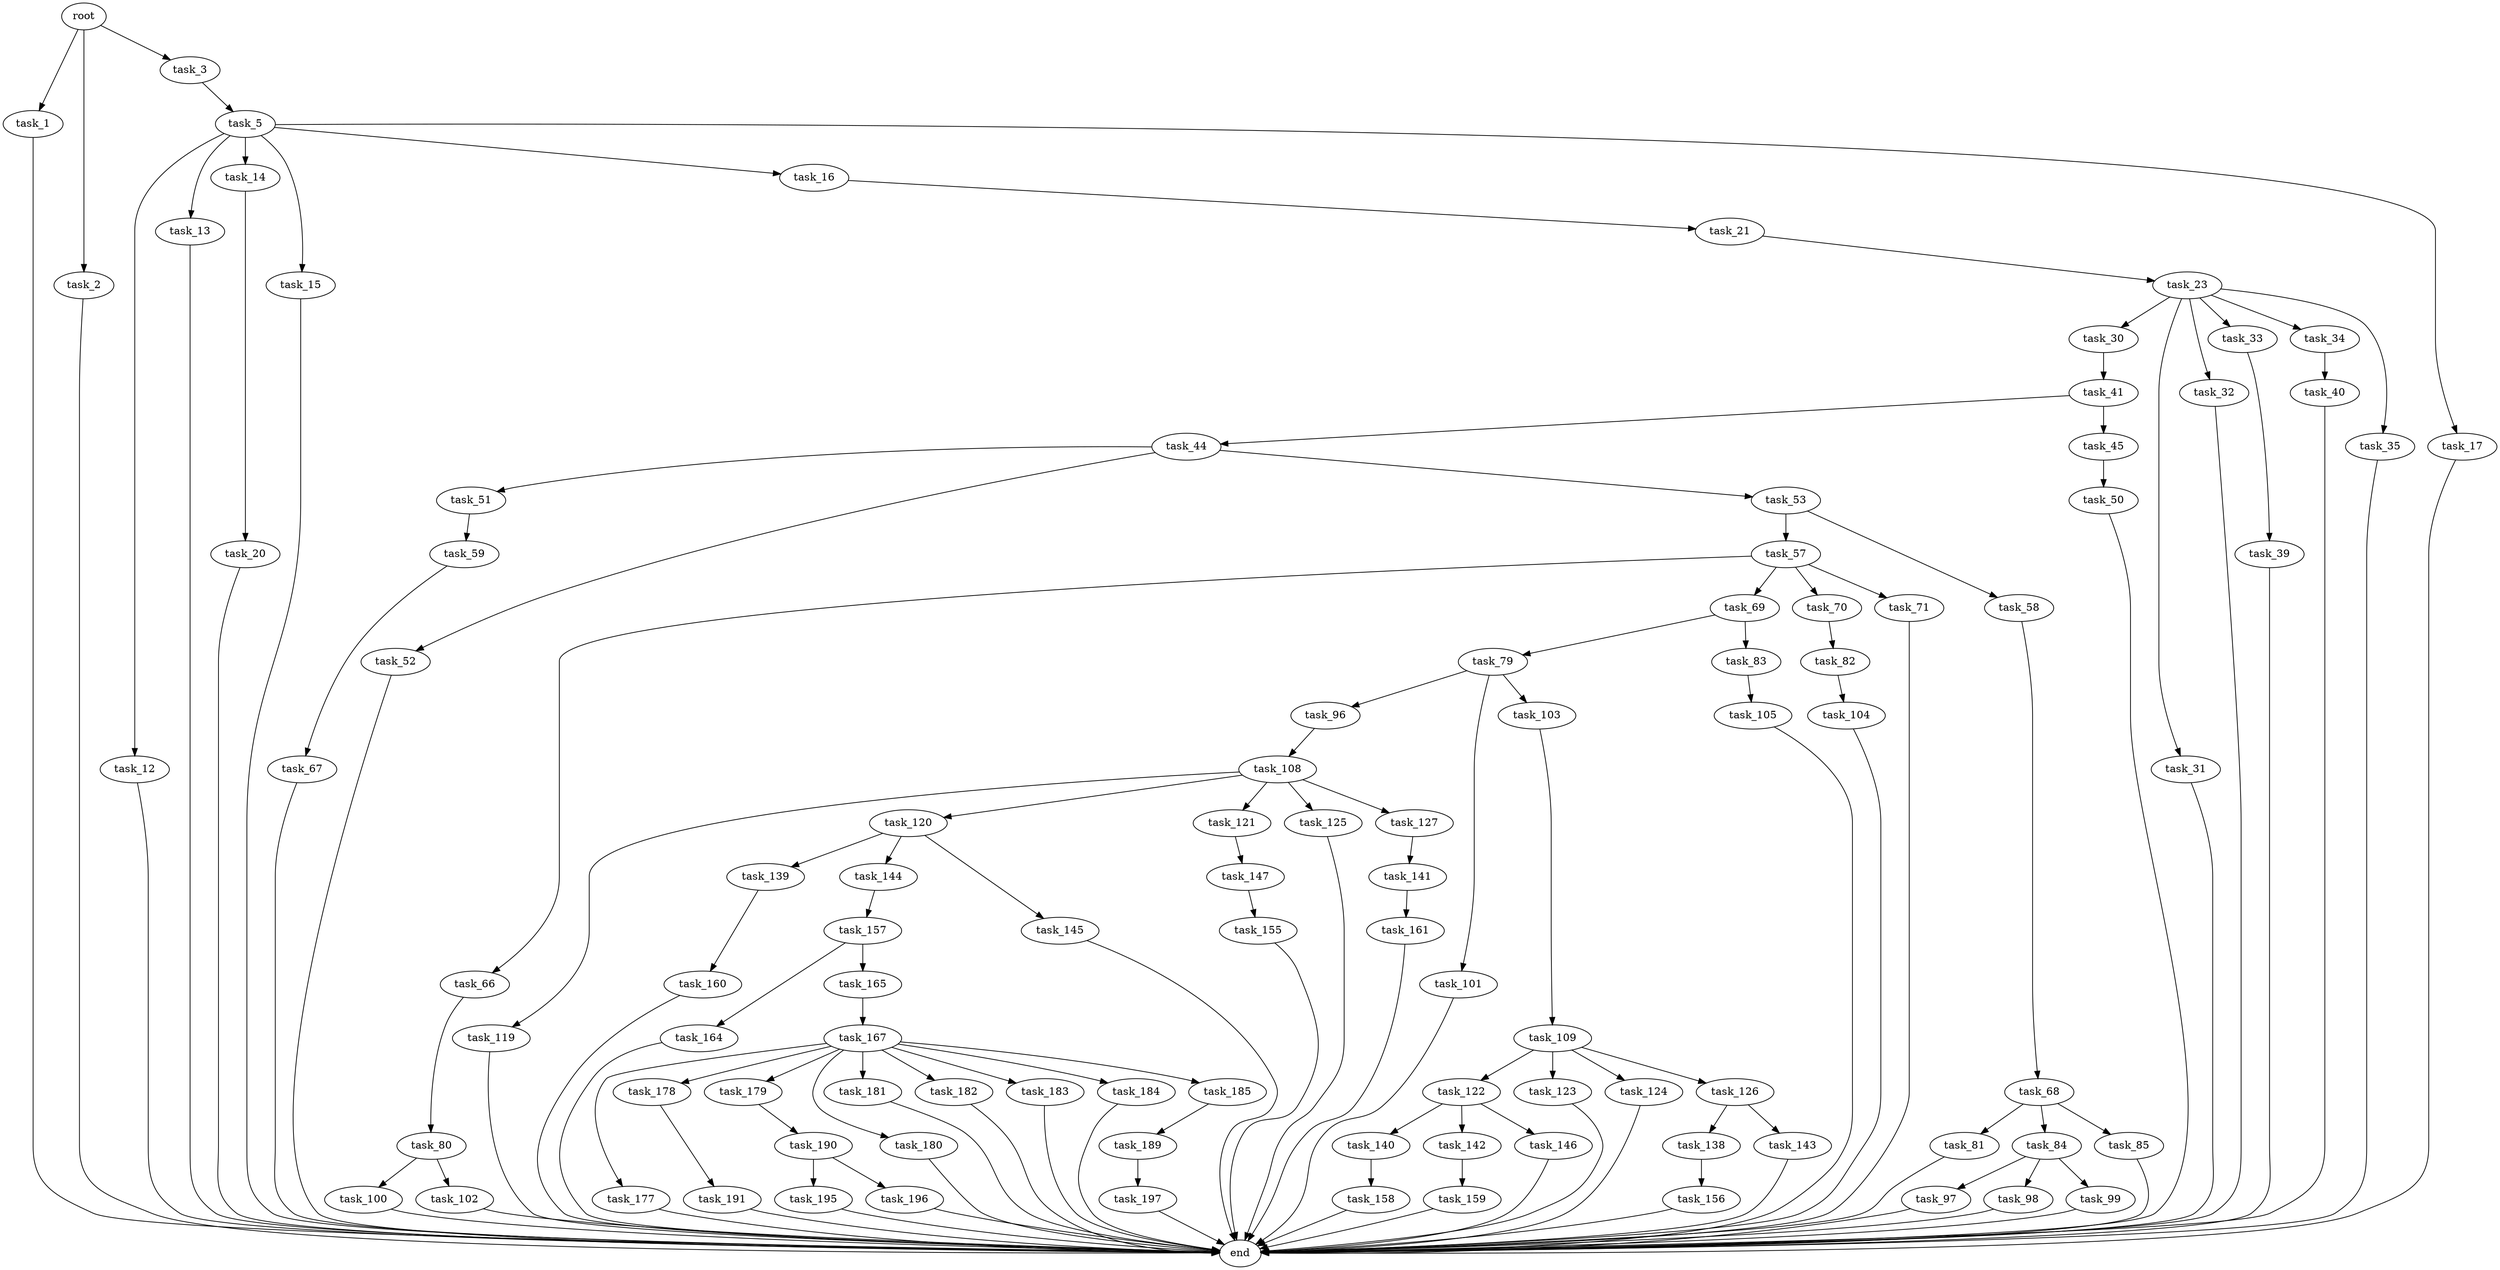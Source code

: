 digraph G {
  root [size="0.000000"];
  task_1 [size="592574724.000000"];
  task_2 [size="89118740557.000000"];
  task_3 [size="1528988508.000000"];
  end [size="0.000000"];
  task_5 [size="5447534926.000000"];
  task_12 [size="24332596473.000000"];
  task_13 [size="1073741824000.000000"];
  task_14 [size="541881042327.000000"];
  task_15 [size="276358901832.000000"];
  task_16 [size="1209046349361.000000"];
  task_17 [size="1247911102100.000000"];
  task_20 [size="129802534473.000000"];
  task_21 [size="984741027.000000"];
  task_23 [size="852527680.000000"];
  task_30 [size="9246173874.000000"];
  task_31 [size="8066895513.000000"];
  task_32 [size="193444426920.000000"];
  task_33 [size="231928233984.000000"];
  task_34 [size="135063994907.000000"];
  task_35 [size="177710478076.000000"];
  task_41 [size="4634342418.000000"];
  task_39 [size="651217409264.000000"];
  task_40 [size="23502913378.000000"];
  task_44 [size="134217728000.000000"];
  task_45 [size="88812274428.000000"];
  task_51 [size="8589934592.000000"];
  task_52 [size="838327087049.000000"];
  task_53 [size="368293445632.000000"];
  task_50 [size="45477428966.000000"];
  task_59 [size="256669673022.000000"];
  task_57 [size="89886752461.000000"];
  task_58 [size="231928233984.000000"];
  task_66 [size="19878360921.000000"];
  task_69 [size="351822938153.000000"];
  task_70 [size="1073741824000.000000"];
  task_71 [size="8623982078.000000"];
  task_68 [size="303655086740.000000"];
  task_67 [size="21863620715.000000"];
  task_80 [size="182336478038.000000"];
  task_81 [size="436986088347.000000"];
  task_84 [size="103704047349.000000"];
  task_85 [size="231928233984.000000"];
  task_79 [size="1073741824000.000000"];
  task_83 [size="8589934592.000000"];
  task_82 [size="1129323262811.000000"];
  task_96 [size="549755813888.000000"];
  task_101 [size="8589934592.000000"];
  task_103 [size="68719476736.000000"];
  task_100 [size="782757789696.000000"];
  task_102 [size="47172700319.000000"];
  task_104 [size="28991029248.000000"];
  task_105 [size="173921788680.000000"];
  task_97 [size="19010865860.000000"];
  task_98 [size="782757789696.000000"];
  task_99 [size="549755813888.000000"];
  task_108 [size="96508918572.000000"];
  task_109 [size="62993047092.000000"];
  task_119 [size="549755813888.000000"];
  task_120 [size="1081438764110.000000"];
  task_121 [size="549755813888.000000"];
  task_125 [size="34742773032.000000"];
  task_127 [size="892219011424.000000"];
  task_122 [size="2669942816.000000"];
  task_123 [size="8589934592.000000"];
  task_124 [size="9069495908.000000"];
  task_126 [size="48892492062.000000"];
  task_139 [size="1208935155640.000000"];
  task_144 [size="8589934592.000000"];
  task_145 [size="782757789696.000000"];
  task_147 [size="368293445632.000000"];
  task_140 [size="10129577477.000000"];
  task_142 [size="30970572638.000000"];
  task_146 [size="28991029248.000000"];
  task_138 [size="48004645439.000000"];
  task_143 [size="425176545789.000000"];
  task_141 [size="93937456814.000000"];
  task_156 [size="10560593282.000000"];
  task_160 [size="231928233984.000000"];
  task_158 [size="7838652385.000000"];
  task_161 [size="368293445632.000000"];
  task_159 [size="8589934592.000000"];
  task_157 [size="879345996360.000000"];
  task_155 [size="19156930568.000000"];
  task_164 [size="4092921323.000000"];
  task_165 [size="21620208446.000000"];
  task_167 [size="231928233984.000000"];
  task_177 [size="33454099619.000000"];
  task_178 [size="549755813888.000000"];
  task_179 [size="86758093152.000000"];
  task_180 [size="1816363510.000000"];
  task_181 [size="26175509784.000000"];
  task_182 [size="214695265246.000000"];
  task_183 [size="2094871218.000000"];
  task_184 [size="3438725313.000000"];
  task_185 [size="4753900747.000000"];
  task_191 [size="231928233984.000000"];
  task_190 [size="368293445632.000000"];
  task_189 [size="490818549322.000000"];
  task_197 [size="16987277182.000000"];
  task_195 [size="134126833032.000000"];
  task_196 [size="33049691659.000000"];

  root -> task_1 [size="1.000000"];
  root -> task_2 [size="1.000000"];
  root -> task_3 [size="1.000000"];
  task_1 -> end [size="1.000000"];
  task_2 -> end [size="1.000000"];
  task_3 -> task_5 [size="75497472.000000"];
  task_5 -> task_12 [size="134217728.000000"];
  task_5 -> task_13 [size="134217728.000000"];
  task_5 -> task_14 [size="134217728.000000"];
  task_5 -> task_15 [size="134217728.000000"];
  task_5 -> task_16 [size="134217728.000000"];
  task_5 -> task_17 [size="134217728.000000"];
  task_12 -> end [size="1.000000"];
  task_13 -> end [size="1.000000"];
  task_14 -> task_20 [size="411041792.000000"];
  task_15 -> end [size="1.000000"];
  task_16 -> task_21 [size="838860800.000000"];
  task_17 -> end [size="1.000000"];
  task_20 -> end [size="1.000000"];
  task_21 -> task_23 [size="33554432.000000"];
  task_23 -> task_30 [size="33554432.000000"];
  task_23 -> task_31 [size="33554432.000000"];
  task_23 -> task_32 [size="33554432.000000"];
  task_23 -> task_33 [size="33554432.000000"];
  task_23 -> task_34 [size="33554432.000000"];
  task_23 -> task_35 [size="33554432.000000"];
  task_30 -> task_41 [size="301989888.000000"];
  task_31 -> end [size="1.000000"];
  task_32 -> end [size="1.000000"];
  task_33 -> task_39 [size="301989888.000000"];
  task_34 -> task_40 [size="301989888.000000"];
  task_35 -> end [size="1.000000"];
  task_41 -> task_44 [size="411041792.000000"];
  task_41 -> task_45 [size="411041792.000000"];
  task_39 -> end [size="1.000000"];
  task_40 -> end [size="1.000000"];
  task_44 -> task_51 [size="209715200.000000"];
  task_44 -> task_52 [size="209715200.000000"];
  task_44 -> task_53 [size="209715200.000000"];
  task_45 -> task_50 [size="134217728.000000"];
  task_51 -> task_59 [size="33554432.000000"];
  task_52 -> end [size="1.000000"];
  task_53 -> task_57 [size="411041792.000000"];
  task_53 -> task_58 [size="411041792.000000"];
  task_50 -> end [size="1.000000"];
  task_59 -> task_67 [size="679477248.000000"];
  task_57 -> task_66 [size="75497472.000000"];
  task_57 -> task_69 [size="75497472.000000"];
  task_57 -> task_70 [size="75497472.000000"];
  task_57 -> task_71 [size="75497472.000000"];
  task_58 -> task_68 [size="301989888.000000"];
  task_66 -> task_80 [size="679477248.000000"];
  task_69 -> task_79 [size="679477248.000000"];
  task_69 -> task_83 [size="679477248.000000"];
  task_70 -> task_82 [size="838860800.000000"];
  task_71 -> end [size="1.000000"];
  task_68 -> task_81 [size="411041792.000000"];
  task_68 -> task_84 [size="411041792.000000"];
  task_68 -> task_85 [size="411041792.000000"];
  task_67 -> end [size="1.000000"];
  task_80 -> task_100 [size="411041792.000000"];
  task_80 -> task_102 [size="411041792.000000"];
  task_81 -> end [size="1.000000"];
  task_84 -> task_97 [size="75497472.000000"];
  task_84 -> task_98 [size="75497472.000000"];
  task_84 -> task_99 [size="75497472.000000"];
  task_85 -> end [size="1.000000"];
  task_79 -> task_96 [size="838860800.000000"];
  task_79 -> task_101 [size="838860800.000000"];
  task_79 -> task_103 [size="838860800.000000"];
  task_83 -> task_105 [size="33554432.000000"];
  task_82 -> task_104 [size="679477248.000000"];
  task_96 -> task_108 [size="536870912.000000"];
  task_101 -> end [size="1.000000"];
  task_103 -> task_109 [size="134217728.000000"];
  task_100 -> end [size="1.000000"];
  task_102 -> end [size="1.000000"];
  task_104 -> end [size="1.000000"];
  task_105 -> end [size="1.000000"];
  task_97 -> end [size="1.000000"];
  task_98 -> end [size="1.000000"];
  task_99 -> end [size="1.000000"];
  task_108 -> task_119 [size="134217728.000000"];
  task_108 -> task_120 [size="134217728.000000"];
  task_108 -> task_121 [size="134217728.000000"];
  task_108 -> task_125 [size="134217728.000000"];
  task_108 -> task_127 [size="134217728.000000"];
  task_109 -> task_122 [size="134217728.000000"];
  task_109 -> task_123 [size="134217728.000000"];
  task_109 -> task_124 [size="134217728.000000"];
  task_109 -> task_126 [size="134217728.000000"];
  task_119 -> end [size="1.000000"];
  task_120 -> task_139 [size="679477248.000000"];
  task_120 -> task_144 [size="679477248.000000"];
  task_120 -> task_145 [size="679477248.000000"];
  task_121 -> task_147 [size="536870912.000000"];
  task_125 -> end [size="1.000000"];
  task_127 -> task_141 [size="536870912.000000"];
  task_122 -> task_140 [size="75497472.000000"];
  task_122 -> task_142 [size="75497472.000000"];
  task_122 -> task_146 [size="75497472.000000"];
  task_123 -> end [size="1.000000"];
  task_124 -> end [size="1.000000"];
  task_126 -> task_138 [size="209715200.000000"];
  task_126 -> task_143 [size="209715200.000000"];
  task_139 -> task_160 [size="838860800.000000"];
  task_144 -> task_157 [size="33554432.000000"];
  task_145 -> end [size="1.000000"];
  task_147 -> task_155 [size="411041792.000000"];
  task_140 -> task_158 [size="679477248.000000"];
  task_142 -> task_159 [size="33554432.000000"];
  task_146 -> end [size="1.000000"];
  task_138 -> task_156 [size="75497472.000000"];
  task_143 -> end [size="1.000000"];
  task_141 -> task_161 [size="75497472.000000"];
  task_156 -> end [size="1.000000"];
  task_160 -> end [size="1.000000"];
  task_158 -> end [size="1.000000"];
  task_161 -> end [size="1.000000"];
  task_159 -> end [size="1.000000"];
  task_157 -> task_164 [size="536870912.000000"];
  task_157 -> task_165 [size="536870912.000000"];
  task_155 -> end [size="1.000000"];
  task_164 -> end [size="1.000000"];
  task_165 -> task_167 [size="536870912.000000"];
  task_167 -> task_177 [size="301989888.000000"];
  task_167 -> task_178 [size="301989888.000000"];
  task_167 -> task_179 [size="301989888.000000"];
  task_167 -> task_180 [size="301989888.000000"];
  task_167 -> task_181 [size="301989888.000000"];
  task_167 -> task_182 [size="301989888.000000"];
  task_167 -> task_183 [size="301989888.000000"];
  task_167 -> task_184 [size="301989888.000000"];
  task_167 -> task_185 [size="301989888.000000"];
  task_177 -> end [size="1.000000"];
  task_178 -> task_191 [size="536870912.000000"];
  task_179 -> task_190 [size="134217728.000000"];
  task_180 -> end [size="1.000000"];
  task_181 -> end [size="1.000000"];
  task_182 -> end [size="1.000000"];
  task_183 -> end [size="1.000000"];
  task_184 -> end [size="1.000000"];
  task_185 -> task_189 [size="75497472.000000"];
  task_191 -> end [size="1.000000"];
  task_190 -> task_195 [size="411041792.000000"];
  task_190 -> task_196 [size="411041792.000000"];
  task_189 -> task_197 [size="679477248.000000"];
  task_197 -> end [size="1.000000"];
  task_195 -> end [size="1.000000"];
  task_196 -> end [size="1.000000"];
}
